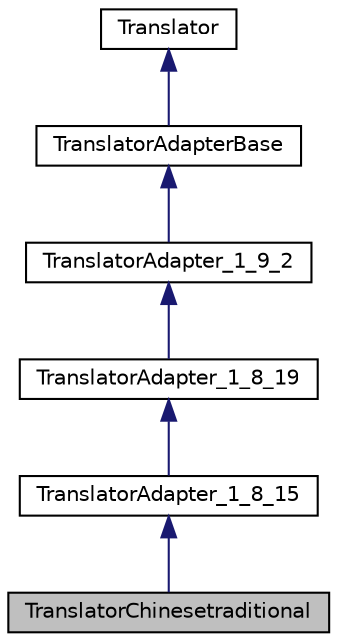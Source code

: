 digraph "TranslatorChinesetraditional"
{
 // INTERACTIVE_SVG=YES
 // LATEX_PDF_SIZE
  edge [fontname="Helvetica",fontsize="10",labelfontname="Helvetica",labelfontsize="10"];
  node [fontname="Helvetica",fontsize="10",shape=record];
  Node1 [label="TranslatorChinesetraditional",height=0.2,width=0.4,color="black", fillcolor="grey75", style="filled", fontcolor="black",tooltip=" "];
  Node2 -> Node1 [dir="back",color="midnightblue",fontsize="10",style="solid",fontname="Helvetica"];
  Node2 [label="TranslatorAdapter_1_8_15",height=0.2,width=0.4,color="black", fillcolor="white", style="filled",URL="$d4/d2e/class_translator_adapter__1__8__15.html",tooltip=" "];
  Node3 -> Node2 [dir="back",color="midnightblue",fontsize="10",style="solid",fontname="Helvetica"];
  Node3 [label="TranslatorAdapter_1_8_19",height=0.2,width=0.4,color="black", fillcolor="white", style="filled",URL="$de/dde/class_translator_adapter__1__8__19.html",tooltip=" "];
  Node4 -> Node3 [dir="back",color="midnightblue",fontsize="10",style="solid",fontname="Helvetica"];
  Node4 [label="TranslatorAdapter_1_9_2",height=0.2,width=0.4,color="black", fillcolor="white", style="filled",URL="$d3/d2e/class_translator_adapter__1__9__2.html",tooltip=" "];
  Node5 -> Node4 [dir="back",color="midnightblue",fontsize="10",style="solid",fontname="Helvetica"];
  Node5 [label="TranslatorAdapterBase",height=0.2,width=0.4,color="black", fillcolor="white", style="filled",URL="$db/d6c/class_translator_adapter_base.html",tooltip="Base of the translator adapter tree."];
  Node6 -> Node5 [dir="back",color="midnightblue",fontsize="10",style="solid",fontname="Helvetica"];
  Node6 [label="Translator",height=0.2,width=0.4,color="black", fillcolor="white", style="filled",URL="$d8/dfb/class_translator.html",tooltip="Abstract base class for all translatable text fragments."];
}
